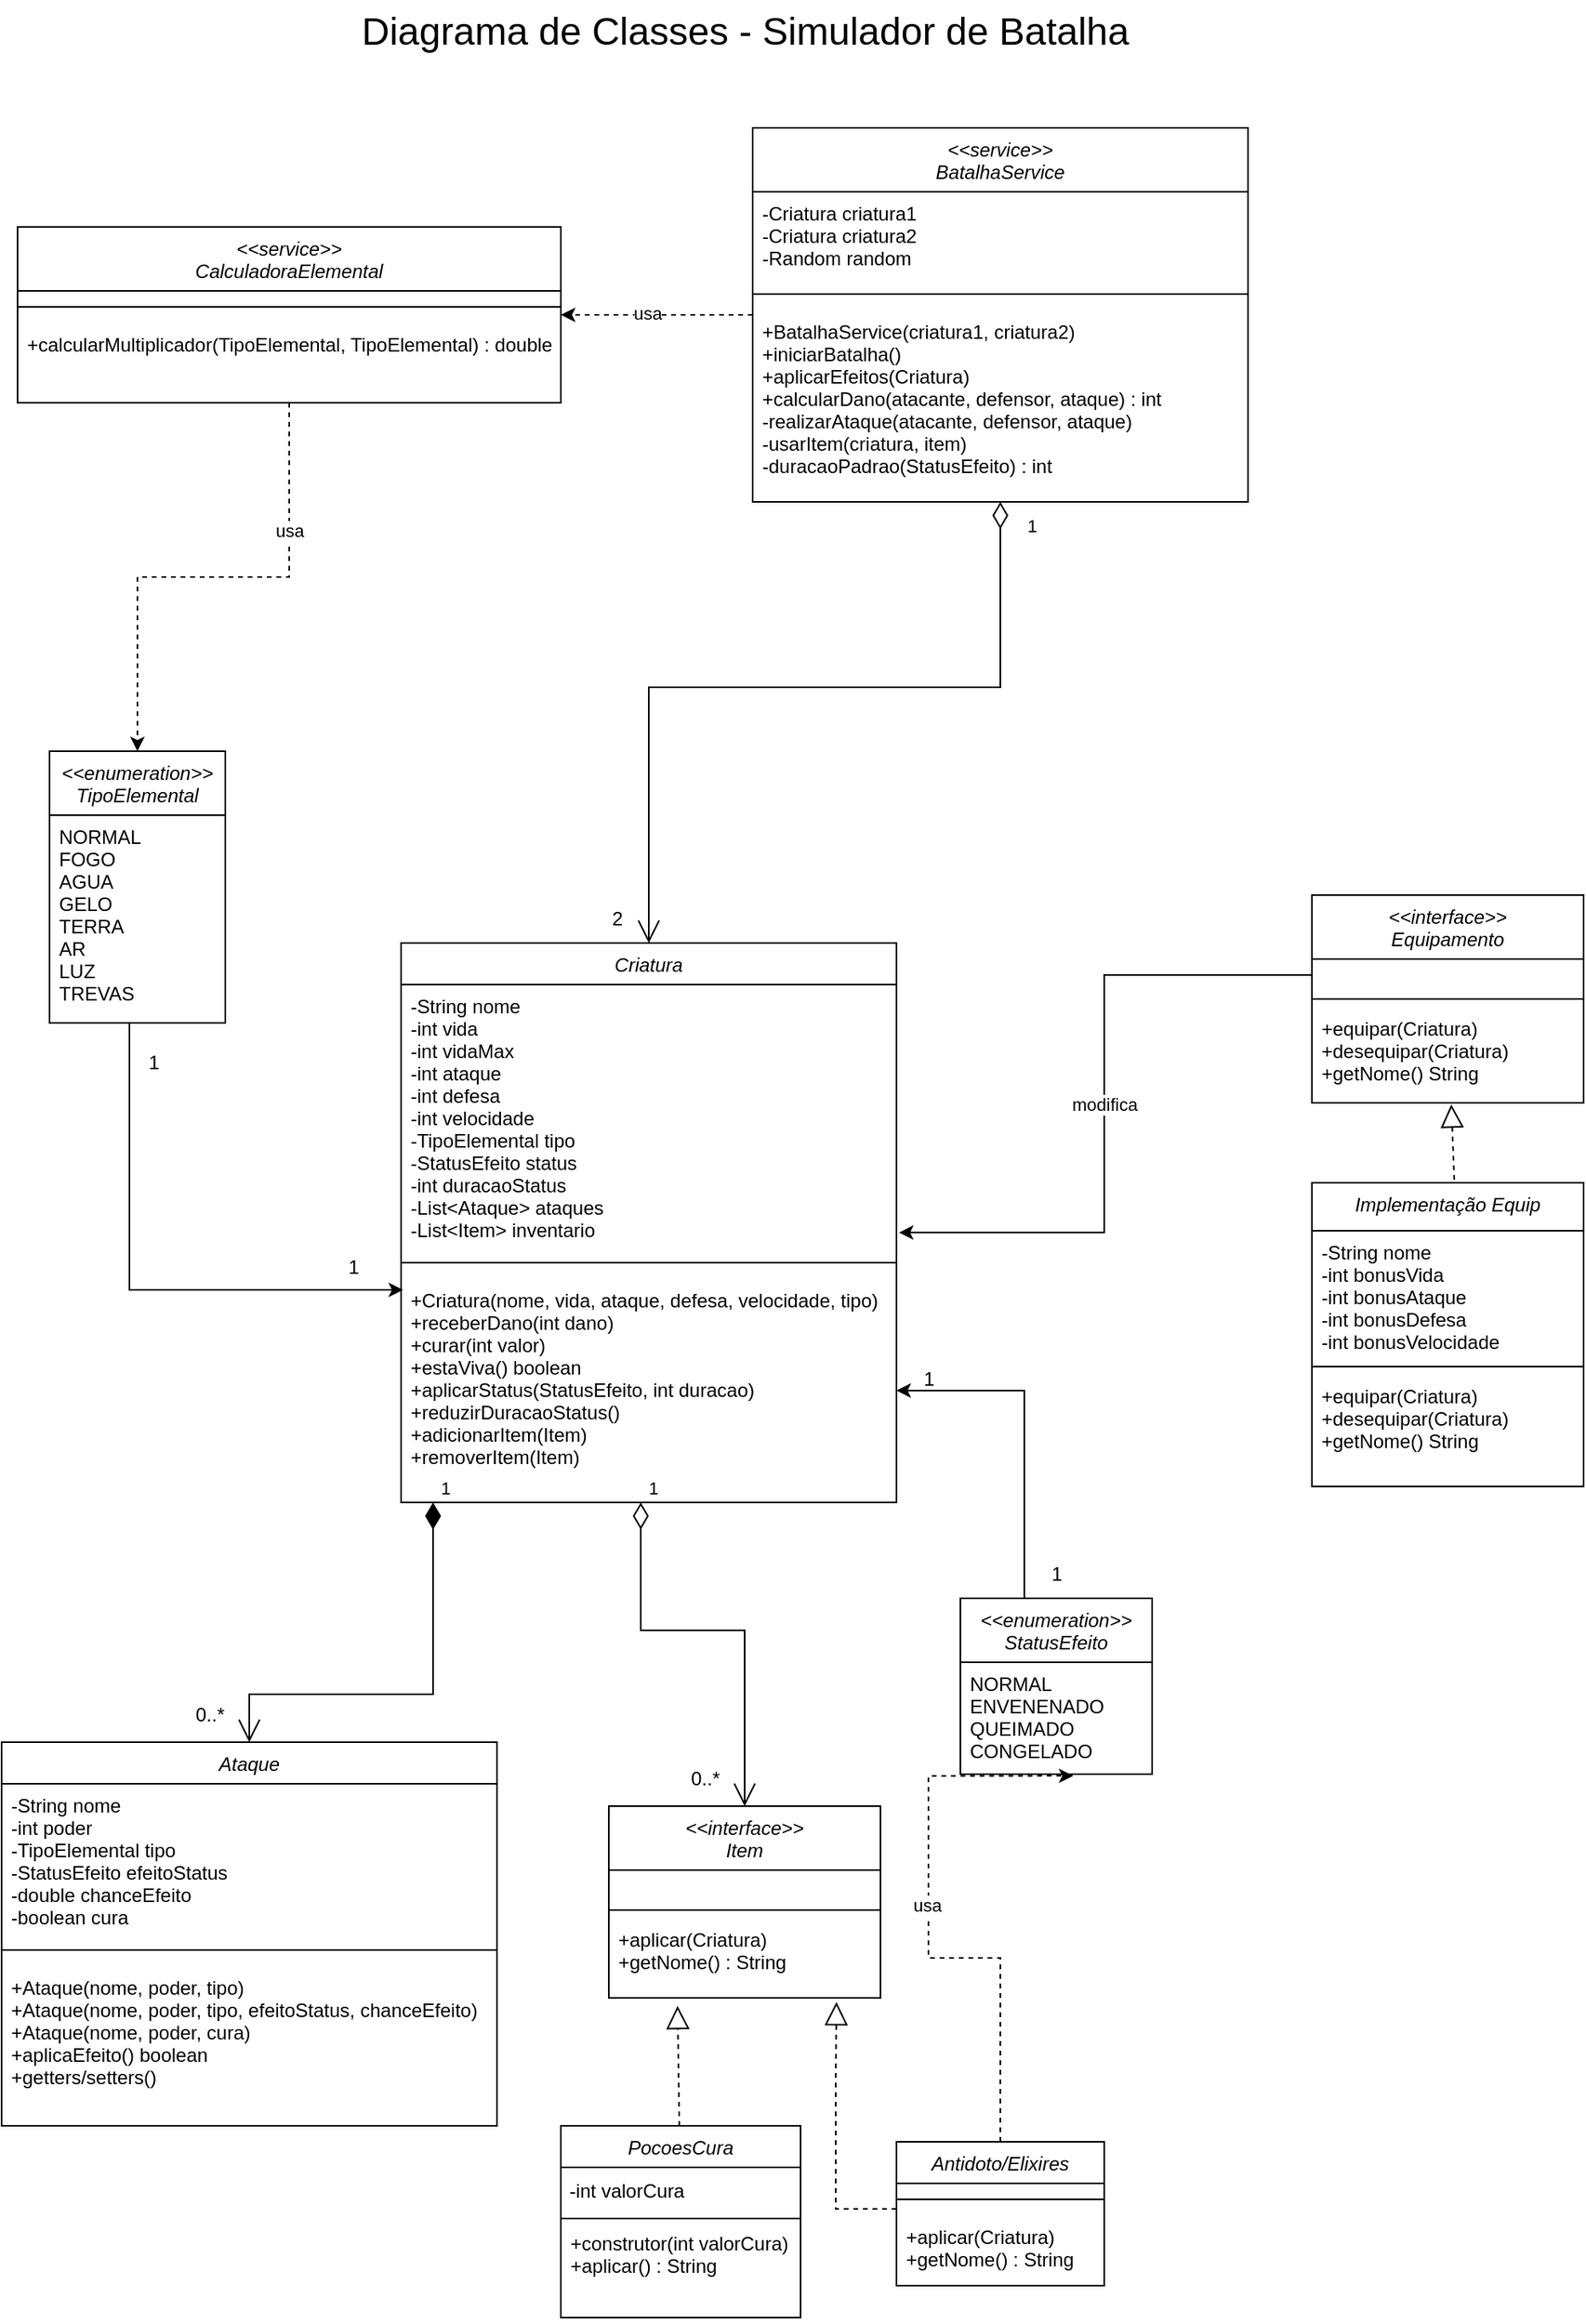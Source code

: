 <mxfile version="26.2.14" pages="2">
  <diagram id="C5RBs43oDa-KdzZeNtuy" name="Page-1">
    <mxGraphModel dx="582" dy="1313" grid="1" gridSize="10" guides="1" tooltips="1" connect="1" arrows="1" fold="1" page="1" pageScale="1" pageWidth="1200" pageHeight="1600" math="0" shadow="0">
      <root>
        <mxCell id="WIyWlLk6GJQsqaUBKTNV-0" />
        <mxCell id="WIyWlLk6GJQsqaUBKTNV-1" parent="WIyWlLk6GJQsqaUBKTNV-0" />
        <mxCell id="zkfFHV4jXpPFQw0GAbJ--0" value="Criatura" style="swimlane;fontStyle=2;align=center;verticalAlign=top;childLayout=stackLayout;horizontal=1;startSize=26;horizontalStack=0;resizeParent=1;resizeLast=0;collapsible=1;marginBottom=0;rounded=0;shadow=0;strokeWidth=1;" parent="WIyWlLk6GJQsqaUBKTNV-1" vertex="1">
          <mxGeometry x="420" y="630" width="310" height="350" as="geometry">
            <mxRectangle x="230" y="140" width="160" height="26" as="alternateBounds" />
          </mxGeometry>
        </mxCell>
        <mxCell id="zkfFHV4jXpPFQw0GAbJ--1" value="-String nome&#xa;-int vida&#xa;-int vidaMax&#xa;-int ataque&#xa;-int defesa&#xa;-int velocidade&#xa;-TipoElemental tipo&#xa;-StatusEfeito status&#xa;-int duracaoStatus&#xa;-List&lt;Ataque&gt; ataques&#xa;-List&lt;Item&gt; inventario&#xa;        " style="text;align=left;verticalAlign=top;spacingLeft=4;spacingRight=4;overflow=hidden;rotatable=0;points=[[0,0.5],[1,0.5]];portConstraint=eastwest;" parent="zkfFHV4jXpPFQw0GAbJ--0" vertex="1">
          <mxGeometry y="26" width="310" height="164" as="geometry" />
        </mxCell>
        <mxCell id="zkfFHV4jXpPFQw0GAbJ--4" value="" style="line;html=1;strokeWidth=1;align=left;verticalAlign=middle;spacingTop=-1;spacingLeft=3;spacingRight=3;rotatable=0;labelPosition=right;points=[];portConstraint=eastwest;" parent="zkfFHV4jXpPFQw0GAbJ--0" vertex="1">
          <mxGeometry y="190" width="310" height="20" as="geometry" />
        </mxCell>
        <mxCell id="zkfFHV4jXpPFQw0GAbJ--5" value="+Criatura(nome, vida, ataque, defesa, velocidade, tipo)&#xa;+receberDano(int dano)&#xa;+curar(int valor)&#xa;+estaViva() boolean&#xa;+aplicarStatus(StatusEfeito, int duracao)&#xa;+reduzirDuracaoStatus()&#xa;+adicionarItem(Item)&#xa;+removerItem(Item)" style="text;align=left;verticalAlign=top;spacingLeft=4;spacingRight=4;overflow=hidden;rotatable=0;points=[[0,0.5],[1,0.5]];portConstraint=eastwest;" parent="zkfFHV4jXpPFQw0GAbJ--0" vertex="1">
          <mxGeometry y="210" width="310" height="140" as="geometry" />
        </mxCell>
        <mxCell id="X_kw6OQv0I8pj-_uQJTO-2" value="Ataque" style="swimlane;fontStyle=2;align=center;verticalAlign=top;childLayout=stackLayout;horizontal=1;startSize=26;horizontalStack=0;resizeParent=1;resizeLast=0;collapsible=1;marginBottom=0;rounded=0;shadow=0;strokeWidth=1;" vertex="1" parent="WIyWlLk6GJQsqaUBKTNV-1">
          <mxGeometry x="170" y="1130" width="310" height="240" as="geometry">
            <mxRectangle x="160" y="1350" width="160" height="26" as="alternateBounds" />
          </mxGeometry>
        </mxCell>
        <mxCell id="X_kw6OQv0I8pj-_uQJTO-3" value="-String nome&#xa;-int poder&#xa;-TipoElemental tipo&#xa;-StatusEfeito efeitoStatus&#xa;-double chanceEfeito&#xa;-boolean cura&#xa;" style="text;align=left;verticalAlign=top;spacingLeft=4;spacingRight=4;overflow=hidden;rotatable=0;points=[[0,0.5],[1,0.5]];portConstraint=eastwest;" vertex="1" parent="X_kw6OQv0I8pj-_uQJTO-2">
          <mxGeometry y="26" width="310" height="94" as="geometry" />
        </mxCell>
        <mxCell id="X_kw6OQv0I8pj-_uQJTO-4" value="" style="line;html=1;strokeWidth=1;align=left;verticalAlign=middle;spacingTop=-1;spacingLeft=3;spacingRight=3;rotatable=0;labelPosition=right;points=[];portConstraint=eastwest;" vertex="1" parent="X_kw6OQv0I8pj-_uQJTO-2">
          <mxGeometry y="120" width="310" height="20" as="geometry" />
        </mxCell>
        <mxCell id="X_kw6OQv0I8pj-_uQJTO-5" value="+Ataque(nome, poder, tipo)&#xa;+Ataque(nome, poder, tipo, efeitoStatus, chanceEfeito)&#xa;+Ataque(nome, poder, cura)&#xa;+aplicaEfeito() boolean&#xa;+getters/setters()" style="text;align=left;verticalAlign=top;spacingLeft=4;spacingRight=4;overflow=hidden;rotatable=0;points=[[0,0.5],[1,0.5]];portConstraint=eastwest;" vertex="1" parent="X_kw6OQv0I8pj-_uQJTO-2">
          <mxGeometry y="140" width="310" height="100" as="geometry" />
        </mxCell>
        <mxCell id="X_kw6OQv0I8pj-_uQJTO-6" value="1" style="endArrow=open;html=1;endSize=12;startArrow=diamondThin;startSize=14;startFill=1;edgeStyle=orthogonalEdgeStyle;align=left;verticalAlign=bottom;rounded=0;entryX=0.5;entryY=0;entryDx=0;entryDy=0;" edge="1" parent="WIyWlLk6GJQsqaUBKTNV-1" source="zkfFHV4jXpPFQw0GAbJ--5" target="X_kw6OQv0I8pj-_uQJTO-2">
          <mxGeometry x="-1" y="3" relative="1" as="geometry">
            <mxPoint x="595.46" y="1000.0" as="sourcePoint" />
            <mxPoint x="640" y="1171.18" as="targetPoint" />
            <Array as="points">
              <mxPoint x="440" y="1100" />
              <mxPoint x="325" y="1100" />
            </Array>
            <mxPoint as="offset" />
          </mxGeometry>
        </mxCell>
        <mxCell id="X_kw6OQv0I8pj-_uQJTO-8" value="0..*" style="text;html=1;align=center;verticalAlign=middle;resizable=0;points=[];autosize=1;strokeColor=none;fillColor=none;" vertex="1" parent="WIyWlLk6GJQsqaUBKTNV-1">
          <mxGeometry x="280" y="1098" width="40" height="30" as="geometry" />
        </mxCell>
        <mxCell id="OWydccqAtdfNgV6aLZ1j-0" value="&lt;&lt;interface&gt;&gt;&#xa;Item" style="swimlane;fontStyle=2;align=center;verticalAlign=top;childLayout=stackLayout;horizontal=1;startSize=40;horizontalStack=0;resizeParent=1;resizeLast=0;collapsible=1;marginBottom=0;rounded=0;shadow=0;strokeWidth=1;" vertex="1" parent="WIyWlLk6GJQsqaUBKTNV-1">
          <mxGeometry x="550" y="1170" width="170" height="120" as="geometry">
            <mxRectangle x="230" y="140" width="160" height="26" as="alternateBounds" />
          </mxGeometry>
        </mxCell>
        <mxCell id="OWydccqAtdfNgV6aLZ1j-1" value="&#xa;" style="text;align=left;verticalAlign=top;spacingLeft=4;spacingRight=4;overflow=hidden;rotatable=0;points=[[0,0.5],[1,0.5]];portConstraint=eastwest;" vertex="1" parent="OWydccqAtdfNgV6aLZ1j-0">
          <mxGeometry y="40" width="170" height="20" as="geometry" />
        </mxCell>
        <mxCell id="OWydccqAtdfNgV6aLZ1j-2" value="" style="line;html=1;strokeWidth=1;align=left;verticalAlign=middle;spacingTop=-1;spacingLeft=3;spacingRight=3;rotatable=0;labelPosition=right;points=[];portConstraint=eastwest;" vertex="1" parent="OWydccqAtdfNgV6aLZ1j-0">
          <mxGeometry y="60" width="170" height="10" as="geometry" />
        </mxCell>
        <mxCell id="OWydccqAtdfNgV6aLZ1j-3" value="+aplicar(Criatura)&#xa;+getNome() : String" style="text;align=left;verticalAlign=top;spacingLeft=4;spacingRight=4;overflow=hidden;rotatable=0;points=[[0,0.5],[1,0.5]];portConstraint=eastwest;" vertex="1" parent="OWydccqAtdfNgV6aLZ1j-0">
          <mxGeometry y="70" width="170" height="50" as="geometry" />
        </mxCell>
        <mxCell id="OWydccqAtdfNgV6aLZ1j-4" value="1" style="endArrow=open;html=1;endSize=12;startArrow=diamondThin;startSize=14;startFill=0;edgeStyle=orthogonalEdgeStyle;align=left;verticalAlign=bottom;rounded=0;entryX=0.5;entryY=0;entryDx=0;entryDy=0;" edge="1" parent="WIyWlLk6GJQsqaUBKTNV-1" source="zkfFHV4jXpPFQw0GAbJ--5" target="OWydccqAtdfNgV6aLZ1j-0">
          <mxGeometry x="-1" y="3" relative="1" as="geometry">
            <mxPoint x="530" y="1240" as="sourcePoint" />
            <mxPoint x="690" y="1240" as="targetPoint" />
            <Array as="points">
              <mxPoint x="570" y="1060" />
              <mxPoint x="635" y="1060" />
            </Array>
          </mxGeometry>
        </mxCell>
        <mxCell id="OWydccqAtdfNgV6aLZ1j-53" style="edgeStyle=orthogonalEdgeStyle;rounded=0;orthogonalLoop=1;jettySize=auto;html=1;dashed=1;" edge="1" parent="WIyWlLk6GJQsqaUBKTNV-1" source="OWydccqAtdfNgV6aLZ1j-5" target="OWydccqAtdfNgV6aLZ1j-9">
          <mxGeometry relative="1" as="geometry" />
        </mxCell>
        <mxCell id="OWydccqAtdfNgV6aLZ1j-65" value="usa" style="edgeLabel;html=1;align=center;verticalAlign=middle;resizable=0;points=[];" vertex="1" connectable="0" parent="OWydccqAtdfNgV6aLZ1j-53">
          <mxGeometry x="0.117" y="-1" relative="1" as="geometry">
            <mxPoint x="1" as="offset" />
          </mxGeometry>
        </mxCell>
        <mxCell id="OWydccqAtdfNgV6aLZ1j-5" value="&lt;&lt;service&gt;&gt;&#xa;BatalhaService" style="swimlane;fontStyle=2;align=center;verticalAlign=top;childLayout=stackLayout;horizontal=1;startSize=40;horizontalStack=0;resizeParent=1;resizeLast=0;collapsible=1;marginBottom=0;rounded=0;shadow=0;strokeWidth=1;" vertex="1" parent="WIyWlLk6GJQsqaUBKTNV-1">
          <mxGeometry x="640" y="120" width="310" height="234" as="geometry">
            <mxRectangle x="230" y="140" width="160" height="26" as="alternateBounds" />
          </mxGeometry>
        </mxCell>
        <mxCell id="OWydccqAtdfNgV6aLZ1j-6" value="-Criatura criatura1&#xa;-Criatura criatura2&#xa;-Random random" style="text;align=left;verticalAlign=top;spacingLeft=4;spacingRight=4;overflow=hidden;rotatable=0;points=[[0,0.5],[1,0.5]];portConstraint=eastwest;" vertex="1" parent="OWydccqAtdfNgV6aLZ1j-5">
          <mxGeometry y="40" width="310" height="54" as="geometry" />
        </mxCell>
        <mxCell id="OWydccqAtdfNgV6aLZ1j-7" value="" style="line;html=1;strokeWidth=1;align=left;verticalAlign=middle;spacingTop=-1;spacingLeft=3;spacingRight=3;rotatable=0;labelPosition=right;points=[];portConstraint=eastwest;" vertex="1" parent="OWydccqAtdfNgV6aLZ1j-5">
          <mxGeometry y="94" width="310" height="20" as="geometry" />
        </mxCell>
        <mxCell id="OWydccqAtdfNgV6aLZ1j-8" value="+BatalhaService(criatura1, criatura2)&#xa;+iniciarBatalha()&#xa;+aplicarEfeitos(Criatura)&#xa;+calcularDano(atacante, defensor, ataque) : int&#xa;-realizarAtaque(atacante, defensor, ataque)&#xa;-usarItem(criatura, item)&#xa;-duracaoPadrao(StatusEfeito) : int" style="text;align=left;verticalAlign=top;spacingLeft=4;spacingRight=4;overflow=hidden;rotatable=0;points=[[0,0.5],[1,0.5]];portConstraint=eastwest;" vertex="1" parent="OWydccqAtdfNgV6aLZ1j-5">
          <mxGeometry y="114" width="310" height="120" as="geometry" />
        </mxCell>
        <mxCell id="OWydccqAtdfNgV6aLZ1j-55" style="edgeStyle=orthogonalEdgeStyle;rounded=0;orthogonalLoop=1;jettySize=auto;html=1;dashed=1;" edge="1" parent="WIyWlLk6GJQsqaUBKTNV-1" source="OWydccqAtdfNgV6aLZ1j-9" target="OWydccqAtdfNgV6aLZ1j-37">
          <mxGeometry relative="1" as="geometry" />
        </mxCell>
        <mxCell id="OWydccqAtdfNgV6aLZ1j-64" value="usa" style="edgeLabel;html=1;align=center;verticalAlign=middle;resizable=0;points=[];" vertex="1" connectable="0" parent="OWydccqAtdfNgV6aLZ1j-55">
          <mxGeometry x="-0.495" relative="1" as="geometry">
            <mxPoint y="1" as="offset" />
          </mxGeometry>
        </mxCell>
        <mxCell id="OWydccqAtdfNgV6aLZ1j-9" value="&lt;&lt;service&gt;&gt;&#xa;CalculadoraElemental" style="swimlane;fontStyle=2;align=center;verticalAlign=top;childLayout=stackLayout;horizontal=1;startSize=40;horizontalStack=0;resizeParent=1;resizeLast=0;collapsible=1;marginBottom=0;rounded=0;shadow=0;strokeWidth=1;" vertex="1" parent="WIyWlLk6GJQsqaUBKTNV-1">
          <mxGeometry x="180" y="182" width="340" height="110" as="geometry">
            <mxRectangle x="230" y="140" width="160" height="26" as="alternateBounds" />
          </mxGeometry>
        </mxCell>
        <mxCell id="OWydccqAtdfNgV6aLZ1j-11" value="" style="line;html=1;strokeWidth=1;align=left;verticalAlign=middle;spacingTop=-1;spacingLeft=3;spacingRight=3;rotatable=0;labelPosition=right;points=[];portConstraint=eastwest;" vertex="1" parent="OWydccqAtdfNgV6aLZ1j-9">
          <mxGeometry y="40" width="340" height="20" as="geometry" />
        </mxCell>
        <mxCell id="OWydccqAtdfNgV6aLZ1j-12" value="+calcularMultiplicador(TipoElemental, TipoElemental) : double" style="text;align=left;verticalAlign=top;spacingLeft=4;spacingRight=4;overflow=hidden;rotatable=0;points=[[0,0.5],[1,0.5]];portConstraint=eastwest;" vertex="1" parent="OWydccqAtdfNgV6aLZ1j-9">
          <mxGeometry y="60" width="340" height="40" as="geometry" />
        </mxCell>
        <mxCell id="OWydccqAtdfNgV6aLZ1j-14" value="&lt;&lt;interface&gt;&gt;&#xa;Equipamento" style="swimlane;fontStyle=2;align=center;verticalAlign=top;childLayout=stackLayout;horizontal=1;startSize=40;horizontalStack=0;resizeParent=1;resizeLast=0;collapsible=1;marginBottom=0;rounded=0;shadow=0;strokeWidth=1;" vertex="1" parent="WIyWlLk6GJQsqaUBKTNV-1">
          <mxGeometry x="990" y="600" width="170" height="130" as="geometry">
            <mxRectangle x="230" y="140" width="160" height="26" as="alternateBounds" />
          </mxGeometry>
        </mxCell>
        <mxCell id="OWydccqAtdfNgV6aLZ1j-15" value="&#xa;" style="text;align=left;verticalAlign=top;spacingLeft=4;spacingRight=4;overflow=hidden;rotatable=0;points=[[0,0.5],[1,0.5]];portConstraint=eastwest;" vertex="1" parent="OWydccqAtdfNgV6aLZ1j-14">
          <mxGeometry y="40" width="170" height="20" as="geometry" />
        </mxCell>
        <mxCell id="OWydccqAtdfNgV6aLZ1j-16" value="" style="line;html=1;strokeWidth=1;align=left;verticalAlign=middle;spacingTop=-1;spacingLeft=3;spacingRight=3;rotatable=0;labelPosition=right;points=[];portConstraint=eastwest;" vertex="1" parent="OWydccqAtdfNgV6aLZ1j-14">
          <mxGeometry y="60" width="170" height="10" as="geometry" />
        </mxCell>
        <mxCell id="OWydccqAtdfNgV6aLZ1j-17" value="+equipar(Criatura)&#xa;+desequipar(Criatura)&#xa;+getNome() String" style="text;align=left;verticalAlign=top;spacingLeft=4;spacingRight=4;overflow=hidden;rotatable=0;points=[[0,0.5],[1,0.5]];portConstraint=eastwest;" vertex="1" parent="OWydccqAtdfNgV6aLZ1j-14">
          <mxGeometry y="70" width="170" height="60" as="geometry" />
        </mxCell>
        <mxCell id="OWydccqAtdfNgV6aLZ1j-19" value="0..*" style="text;html=1;align=center;verticalAlign=middle;resizable=0;points=[];autosize=1;strokeColor=none;fillColor=none;" vertex="1" parent="WIyWlLk6GJQsqaUBKTNV-1">
          <mxGeometry x="590" y="1138" width="40" height="30" as="geometry" />
        </mxCell>
        <mxCell id="OWydccqAtdfNgV6aLZ1j-21" value="Antidoto/Elixires" style="swimlane;fontStyle=2;align=center;verticalAlign=top;childLayout=stackLayout;horizontal=1;startSize=26;horizontalStack=0;resizeParent=1;resizeLast=0;collapsible=1;marginBottom=0;rounded=0;shadow=0;strokeWidth=1;" vertex="1" parent="WIyWlLk6GJQsqaUBKTNV-1">
          <mxGeometry x="730" y="1380" width="130" height="90" as="geometry">
            <mxRectangle x="160" y="1350" width="160" height="26" as="alternateBounds" />
          </mxGeometry>
        </mxCell>
        <mxCell id="OWydccqAtdfNgV6aLZ1j-23" value="" style="line;html=1;strokeWidth=1;align=left;verticalAlign=middle;spacingTop=-1;spacingLeft=3;spacingRight=3;rotatable=0;labelPosition=right;points=[];portConstraint=eastwest;" vertex="1" parent="OWydccqAtdfNgV6aLZ1j-21">
          <mxGeometry y="26" width="130" height="20" as="geometry" />
        </mxCell>
        <mxCell id="OWydccqAtdfNgV6aLZ1j-24" value="+aplicar(Criatura)&#xa;+getNome() : String" style="text;align=left;verticalAlign=top;spacingLeft=4;spacingRight=4;overflow=hidden;rotatable=0;points=[[0,0.5],[1,0.5]];portConstraint=eastwest;" vertex="1" parent="OWydccqAtdfNgV6aLZ1j-21">
          <mxGeometry y="46" width="130" height="44" as="geometry" />
        </mxCell>
        <mxCell id="OWydccqAtdfNgV6aLZ1j-26" value="" style="endArrow=block;dashed=1;endFill=0;endSize=12;html=1;rounded=0;exitX=0;exitY=-0.091;exitDx=0;exitDy=0;exitPerimeter=0;entryX=0.838;entryY=1.051;entryDx=0;entryDy=0;entryPerimeter=0;" edge="1" parent="WIyWlLk6GJQsqaUBKTNV-1" source="OWydccqAtdfNgV6aLZ1j-24" target="OWydccqAtdfNgV6aLZ1j-3">
          <mxGeometry width="160" relative="1" as="geometry">
            <mxPoint x="570" y="1490" as="sourcePoint" />
            <mxPoint x="634" y="1300" as="targetPoint" />
            <Array as="points">
              <mxPoint x="692" y="1422" />
              <mxPoint x="692" y="1340" />
            </Array>
          </mxGeometry>
        </mxCell>
        <mxCell id="OWydccqAtdfNgV6aLZ1j-27" value="PocoesCura" style="swimlane;fontStyle=2;align=center;verticalAlign=top;childLayout=stackLayout;horizontal=1;startSize=26;horizontalStack=0;resizeParent=1;resizeLast=0;collapsible=1;marginBottom=0;rounded=0;shadow=0;strokeWidth=1;" vertex="1" parent="WIyWlLk6GJQsqaUBKTNV-1">
          <mxGeometry x="520" y="1370" width="150" height="120" as="geometry">
            <mxRectangle x="160" y="1350" width="160" height="26" as="alternateBounds" />
          </mxGeometry>
        </mxCell>
        <mxCell id="OWydccqAtdfNgV6aLZ1j-30" value="&amp;nbsp;-int valorCura" style="text;html=1;align=left;verticalAlign=middle;resizable=0;points=[];autosize=1;strokeColor=none;fillColor=none;" vertex="1" parent="OWydccqAtdfNgV6aLZ1j-27">
          <mxGeometry y="26" width="150" height="30" as="geometry" />
        </mxCell>
        <mxCell id="OWydccqAtdfNgV6aLZ1j-28" value="" style="line;html=1;strokeWidth=1;align=left;verticalAlign=middle;spacingTop=-1;spacingLeft=3;spacingRight=3;rotatable=0;labelPosition=right;points=[];portConstraint=eastwest;" vertex="1" parent="OWydccqAtdfNgV6aLZ1j-27">
          <mxGeometry y="56" width="150" height="4" as="geometry" />
        </mxCell>
        <mxCell id="OWydccqAtdfNgV6aLZ1j-29" value="+construtor(int valorCura)&#xa;+aplicar() : String" style="text;align=left;verticalAlign=top;spacingLeft=4;spacingRight=4;overflow=hidden;rotatable=0;points=[[0,0.5],[1,0.5]];portConstraint=eastwest;" vertex="1" parent="OWydccqAtdfNgV6aLZ1j-27">
          <mxGeometry y="60" width="150" height="60" as="geometry" />
        </mxCell>
        <mxCell id="OWydccqAtdfNgV6aLZ1j-31" value="" style="endArrow=block;dashed=1;endFill=0;endSize=12;html=1;rounded=0;entryX=0.253;entryY=1.1;entryDx=0;entryDy=0;entryPerimeter=0;" edge="1" parent="WIyWlLk6GJQsqaUBKTNV-1" source="OWydccqAtdfNgV6aLZ1j-27" target="OWydccqAtdfNgV6aLZ1j-3">
          <mxGeometry width="160" relative="1" as="geometry">
            <mxPoint x="720" y="1382" as="sourcePoint" />
            <mxPoint x="784" y="1290" as="targetPoint" />
            <Array as="points" />
          </mxGeometry>
        </mxCell>
        <mxCell id="OWydccqAtdfNgV6aLZ1j-32" value="Implementação Equip" style="swimlane;fontStyle=2;align=center;verticalAlign=top;childLayout=stackLayout;horizontal=1;startSize=30;horizontalStack=0;resizeParent=1;resizeLast=0;collapsible=1;marginBottom=0;rounded=0;shadow=0;strokeWidth=1;" vertex="1" parent="WIyWlLk6GJQsqaUBKTNV-1">
          <mxGeometry x="990" y="780" width="170" height="190" as="geometry">
            <mxRectangle x="230" y="140" width="160" height="26" as="alternateBounds" />
          </mxGeometry>
        </mxCell>
        <mxCell id="OWydccqAtdfNgV6aLZ1j-33" value="-String nome&#xa;-int bonusVida&#xa;-int bonusAtaque&#xa;-int bonusDefesa&#xa;-int bonusVelocidade" style="text;align=left;verticalAlign=top;spacingLeft=4;spacingRight=4;overflow=hidden;rotatable=0;points=[[0,0.5],[1,0.5]];portConstraint=eastwest;" vertex="1" parent="OWydccqAtdfNgV6aLZ1j-32">
          <mxGeometry y="30" width="170" height="80" as="geometry" />
        </mxCell>
        <mxCell id="OWydccqAtdfNgV6aLZ1j-34" value="" style="line;html=1;strokeWidth=1;align=left;verticalAlign=middle;spacingTop=-1;spacingLeft=3;spacingRight=3;rotatable=0;labelPosition=right;points=[];portConstraint=eastwest;" vertex="1" parent="OWydccqAtdfNgV6aLZ1j-32">
          <mxGeometry y="110" width="170" height="10" as="geometry" />
        </mxCell>
        <mxCell id="OWydccqAtdfNgV6aLZ1j-35" value="+equipar(Criatura)&#xa;+desequipar(Criatura)&#xa;+getNome() String" style="text;align=left;verticalAlign=top;spacingLeft=4;spacingRight=4;overflow=hidden;rotatable=0;points=[[0,0.5],[1,0.5]];portConstraint=eastwest;" vertex="1" parent="OWydccqAtdfNgV6aLZ1j-32">
          <mxGeometry y="120" width="170" height="60" as="geometry" />
        </mxCell>
        <mxCell id="OWydccqAtdfNgV6aLZ1j-36" value="" style="endArrow=block;dashed=1;endFill=0;endSize=12;html=1;rounded=0;entryX=0.513;entryY=1.017;entryDx=0;entryDy=0;entryPerimeter=0;exitX=0.524;exitY=-0.01;exitDx=0;exitDy=0;exitPerimeter=0;" edge="1" parent="WIyWlLk6GJQsqaUBKTNV-1" source="OWydccqAtdfNgV6aLZ1j-32" target="OWydccqAtdfNgV6aLZ1j-17">
          <mxGeometry width="160" relative="1" as="geometry">
            <mxPoint x="971" y="780" as="sourcePoint" />
            <mxPoint x="880" y="691" as="targetPoint" />
            <Array as="points" />
          </mxGeometry>
        </mxCell>
        <mxCell id="OWydccqAtdfNgV6aLZ1j-37" value="&lt;&lt;enumeration&gt;&gt;&#xa;TipoElemental" style="swimlane;fontStyle=2;align=center;verticalAlign=top;childLayout=stackLayout;horizontal=1;startSize=40;horizontalStack=0;resizeParent=1;resizeLast=0;collapsible=1;marginBottom=0;rounded=0;shadow=0;strokeWidth=1;" vertex="1" parent="WIyWlLk6GJQsqaUBKTNV-1">
          <mxGeometry x="200" y="510" width="110" height="170" as="geometry">
            <mxRectangle x="230" y="140" width="160" height="26" as="alternateBounds" />
          </mxGeometry>
        </mxCell>
        <mxCell id="OWydccqAtdfNgV6aLZ1j-38" value="NORMAL&#xa;FOGO&#xa;AGUA&#xa;GELO&#xa;TERRA&#xa;AR&#xa;LUZ&#xa;TREVAS&#xa;" style="text;align=left;verticalAlign=top;spacingLeft=4;spacingRight=4;overflow=hidden;rotatable=0;points=[[0,0.5],[1,0.5]];portConstraint=eastwest;" vertex="1" parent="OWydccqAtdfNgV6aLZ1j-37">
          <mxGeometry y="40" width="110" height="120" as="geometry" />
        </mxCell>
        <mxCell id="OWydccqAtdfNgV6aLZ1j-50" style="edgeStyle=orthogonalEdgeStyle;rounded=0;orthogonalLoop=1;jettySize=auto;html=1;entryX=1;entryY=0.5;entryDx=0;entryDy=0;" edge="1" parent="WIyWlLk6GJQsqaUBKTNV-1" source="OWydccqAtdfNgV6aLZ1j-42" target="zkfFHV4jXpPFQw0GAbJ--5">
          <mxGeometry relative="1" as="geometry">
            <mxPoint x="740" y="910" as="targetPoint" />
            <Array as="points">
              <mxPoint x="810" y="910" />
            </Array>
          </mxGeometry>
        </mxCell>
        <mxCell id="OWydccqAtdfNgV6aLZ1j-42" value="&lt;&lt;enumeration&gt;&gt;&#xa;StatusEfeito" style="swimlane;fontStyle=2;align=center;verticalAlign=top;childLayout=stackLayout;horizontal=1;startSize=40;horizontalStack=0;resizeParent=1;resizeLast=0;collapsible=1;marginBottom=0;rounded=0;shadow=0;strokeWidth=1;" vertex="1" parent="WIyWlLk6GJQsqaUBKTNV-1">
          <mxGeometry x="770" y="1040" width="120" height="110" as="geometry">
            <mxRectangle x="230" y="140" width="160" height="26" as="alternateBounds" />
          </mxGeometry>
        </mxCell>
        <mxCell id="OWydccqAtdfNgV6aLZ1j-43" value="NORMAL&#xa;ENVENENADO&#xa;QUEIMADO&#xa;CONGELADO" style="text;align=left;verticalAlign=top;spacingLeft=4;spacingRight=4;overflow=hidden;rotatable=0;points=[[0,0.5],[1,0.5]];portConstraint=eastwest;" vertex="1" parent="OWydccqAtdfNgV6aLZ1j-42">
          <mxGeometry y="40" width="120" height="70" as="geometry" />
        </mxCell>
        <mxCell id="OWydccqAtdfNgV6aLZ1j-44" value="1" style="endArrow=open;html=1;endSize=12;startArrow=diamondThin;startSize=14;startFill=0;edgeStyle=orthogonalEdgeStyle;align=left;verticalAlign=bottom;rounded=0;entryX=0.5;entryY=0;entryDx=0;entryDy=0;" edge="1" parent="WIyWlLk6GJQsqaUBKTNV-1" source="OWydccqAtdfNgV6aLZ1j-8" target="zkfFHV4jXpPFQw0GAbJ--0">
          <mxGeometry x="-0.906" y="15" relative="1" as="geometry">
            <mxPoint x="610" y="410" as="sourcePoint" />
            <mxPoint x="675" y="600" as="targetPoint" />
            <Array as="points">
              <mxPoint x="795" y="470" />
              <mxPoint x="575" y="470" />
            </Array>
            <mxPoint as="offset" />
          </mxGeometry>
        </mxCell>
        <mxCell id="OWydccqAtdfNgV6aLZ1j-45" value="2" style="text;html=1;align=center;verticalAlign=middle;resizable=0;points=[];autosize=1;strokeColor=none;fillColor=none;" vertex="1" parent="WIyWlLk6GJQsqaUBKTNV-1">
          <mxGeometry x="540" y="600" width="30" height="30" as="geometry" />
        </mxCell>
        <mxCell id="OWydccqAtdfNgV6aLZ1j-46" style="edgeStyle=orthogonalEdgeStyle;rounded=0;orthogonalLoop=1;jettySize=auto;html=1;entryX=1.005;entryY=0.946;entryDx=0;entryDy=0;entryPerimeter=0;" edge="1" parent="WIyWlLk6GJQsqaUBKTNV-1" source="OWydccqAtdfNgV6aLZ1j-15" target="zkfFHV4jXpPFQw0GAbJ--1">
          <mxGeometry relative="1" as="geometry" />
        </mxCell>
        <mxCell id="OWydccqAtdfNgV6aLZ1j-48" value="modifica" style="edgeLabel;html=1;align=center;verticalAlign=middle;resizable=0;points=[];" vertex="1" connectable="0" parent="OWydccqAtdfNgV6aLZ1j-46">
          <mxGeometry x="0.013" y="-2" relative="1" as="geometry">
            <mxPoint x="2" y="-2" as="offset" />
          </mxGeometry>
        </mxCell>
        <mxCell id="OWydccqAtdfNgV6aLZ1j-49" style="edgeStyle=orthogonalEdgeStyle;rounded=0;orthogonalLoop=1;jettySize=auto;html=1;entryX=0.004;entryY=0.05;entryDx=0;entryDy=0;entryPerimeter=0;" edge="1" parent="WIyWlLk6GJQsqaUBKTNV-1" target="zkfFHV4jXpPFQw0GAbJ--5">
          <mxGeometry relative="1" as="geometry">
            <mxPoint x="250" y="680" as="sourcePoint" />
            <Array as="points">
              <mxPoint x="250" y="847" />
            </Array>
          </mxGeometry>
        </mxCell>
        <mxCell id="OWydccqAtdfNgV6aLZ1j-57" value="1" style="text;html=1;align=center;verticalAlign=middle;resizable=0;points=[];autosize=1;strokeColor=none;fillColor=none;" vertex="1" parent="WIyWlLk6GJQsqaUBKTNV-1">
          <mxGeometry x="735" y="888" width="30" height="30" as="geometry" />
        </mxCell>
        <mxCell id="OWydccqAtdfNgV6aLZ1j-59" value="1" style="text;html=1;align=center;verticalAlign=middle;resizable=0;points=[];autosize=1;strokeColor=none;fillColor=none;" vertex="1" parent="WIyWlLk6GJQsqaUBKTNV-1">
          <mxGeometry x="815" y="1010" width="30" height="30" as="geometry" />
        </mxCell>
        <mxCell id="OWydccqAtdfNgV6aLZ1j-60" style="edgeStyle=orthogonalEdgeStyle;rounded=0;orthogonalLoop=1;jettySize=auto;html=1;entryX=0.589;entryY=1.015;entryDx=0;entryDy=0;entryPerimeter=0;dashed=1;" edge="1" parent="WIyWlLk6GJQsqaUBKTNV-1" source="OWydccqAtdfNgV6aLZ1j-21" target="OWydccqAtdfNgV6aLZ1j-43">
          <mxGeometry relative="1" as="geometry" />
        </mxCell>
        <mxCell id="OWydccqAtdfNgV6aLZ1j-61" value="usa" style="edgeLabel;html=1;align=center;verticalAlign=middle;resizable=0;points=[];" vertex="1" connectable="0" parent="OWydccqAtdfNgV6aLZ1j-60">
          <mxGeometry x="0.058" y="2" relative="1" as="geometry">
            <mxPoint x="1" as="offset" />
          </mxGeometry>
        </mxCell>
        <mxCell id="OWydccqAtdfNgV6aLZ1j-62" value="1" style="text;html=1;align=center;verticalAlign=middle;resizable=0;points=[];autosize=1;strokeColor=none;fillColor=none;" vertex="1" parent="WIyWlLk6GJQsqaUBKTNV-1">
          <mxGeometry x="375" y="818" width="30" height="30" as="geometry" />
        </mxCell>
        <mxCell id="OWydccqAtdfNgV6aLZ1j-63" value="1" style="text;html=1;align=center;verticalAlign=middle;resizable=0;points=[];autosize=1;strokeColor=none;fillColor=none;" vertex="1" parent="WIyWlLk6GJQsqaUBKTNV-1">
          <mxGeometry x="250" y="690" width="30" height="30" as="geometry" />
        </mxCell>
        <mxCell id="OWydccqAtdfNgV6aLZ1j-66" value="&lt;font style=&quot;font-size: 24px;&quot;&gt;Diagrama de Classes - Simulador de Batalha&lt;/font&gt;" style="text;html=1;align=center;verticalAlign=middle;resizable=0;points=[];autosize=1;strokeColor=none;fillColor=none;" vertex="1" parent="WIyWlLk6GJQsqaUBKTNV-1">
          <mxGeometry x="385" y="40" width="500" height="40" as="geometry" />
        </mxCell>
      </root>
    </mxGraphModel>
  </diagram>
  <diagram id="DpHWIwtBAcb-4n20F3ZR" name="Página-2">
    <mxGraphModel grid="1" page="1" gridSize="10" guides="1" tooltips="1" connect="1" arrows="1" fold="1" pageScale="1" pageWidth="1600" pageHeight="900" math="0" shadow="0">
      <root>
        <mxCell id="0" />
        <mxCell id="1" parent="0" />
      </root>
    </mxGraphModel>
  </diagram>
</mxfile>
